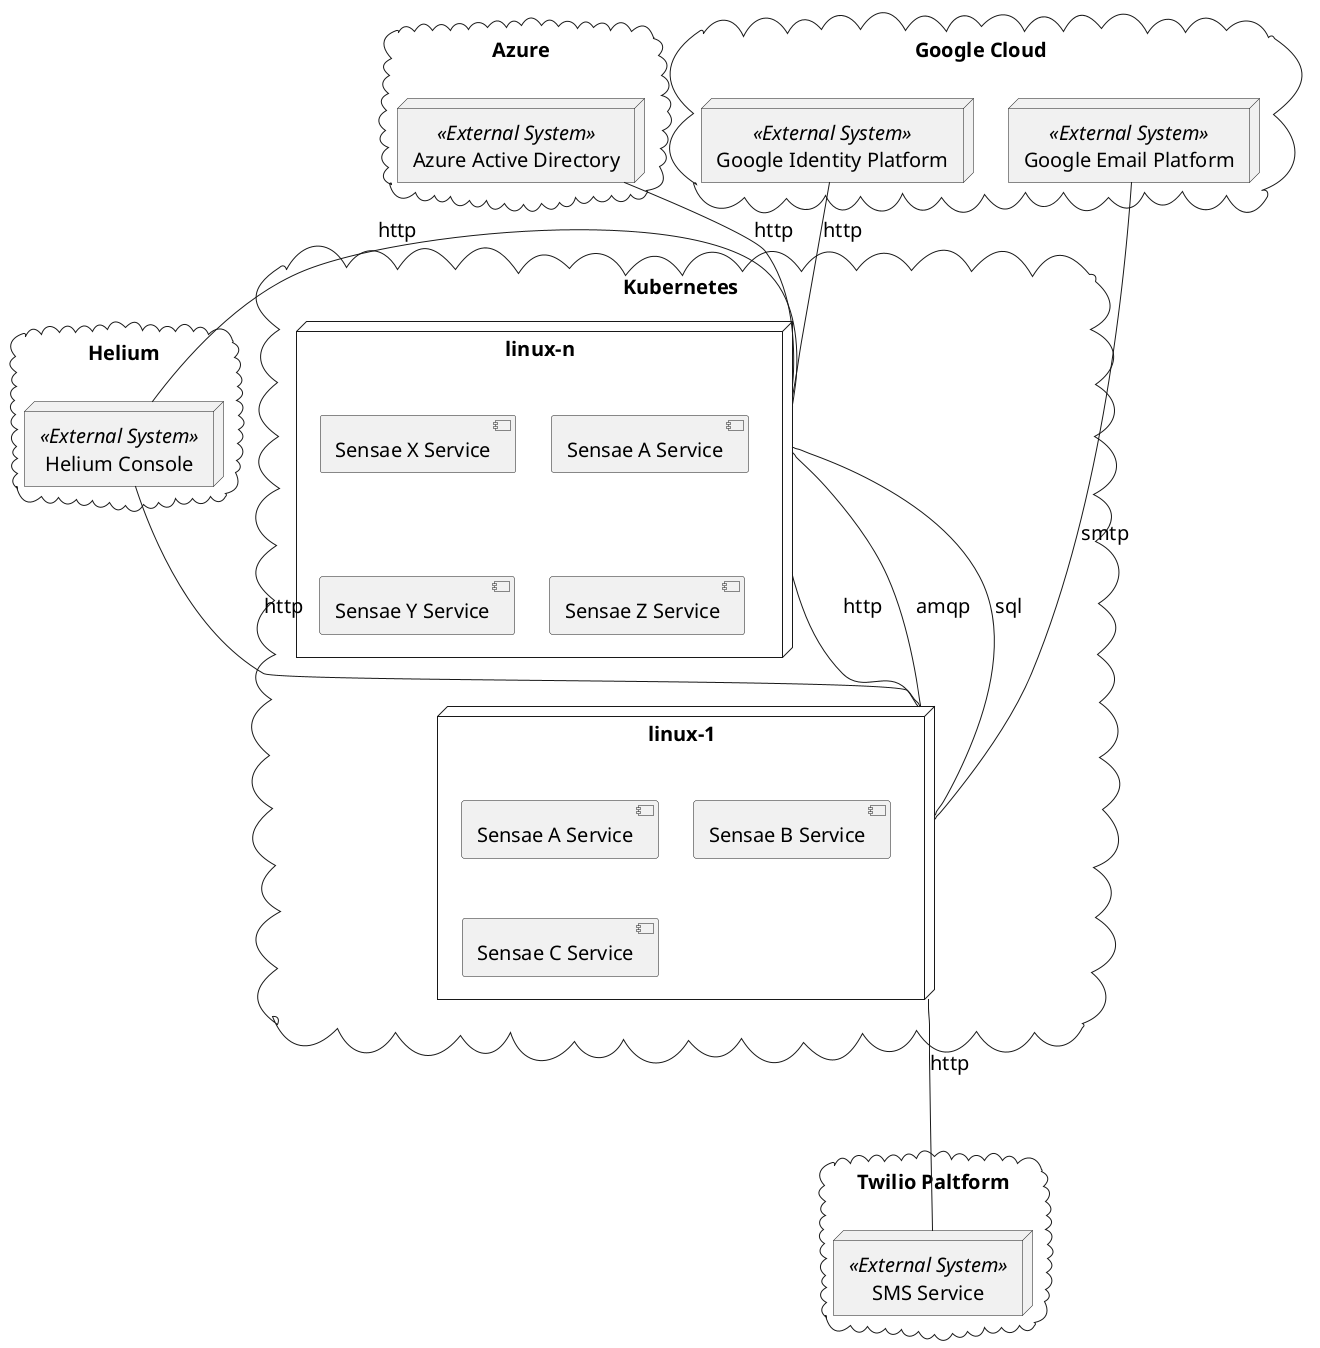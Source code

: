 @startuml physical-view-level1

skinparam defaultFontSize 20
skinparam Monochrome true
skinparam sequenceMessageAlign center
skinparam componentStyle uml2
skinparam packageStyle rectangle

cloud "Kubernetes" {
    node "linux-1" as SYSTEM1 {
        component "Sensae A Service"
        component "Sensae B Service"
        component "Sensae C Service"
    }
    node "linux-n" as SYSTEMN {
        component "Sensae X Service"
        component "Sensae A Service" as A
        component "Sensae Y Service"
        component "Sensae Z Service"
    }
    SYSTEMN -- SYSTEM1 : http
    SYSTEMN -- SYSTEM1 : amqp
    SYSTEMN --- SYSTEM1 : sql
}

cloud "Helium" {
    node "Helium Console" <<External System>> as HC
}

cloud "Azure" {
    node "Azure Active Directory" <<External System>> as AAD
}

cloud "Google Cloud" {
    node "Google Identity Platform" <<External System>> as GIP
    node "Google Email Platform" <<External System>> as EMAIL
}

cloud "Twilio Paltform" {
    node "SMS Service" <<External System>> as SMS
}

HC -- SYSTEM1 : http
HC - SYSTEMN : http
EMAIL -- SYSTEM1 : smtp
SYSTEM1 ---- SMS : http

AAD -- SYSTEMN : http
GIP -- SYSTEMN : http


@enduml
